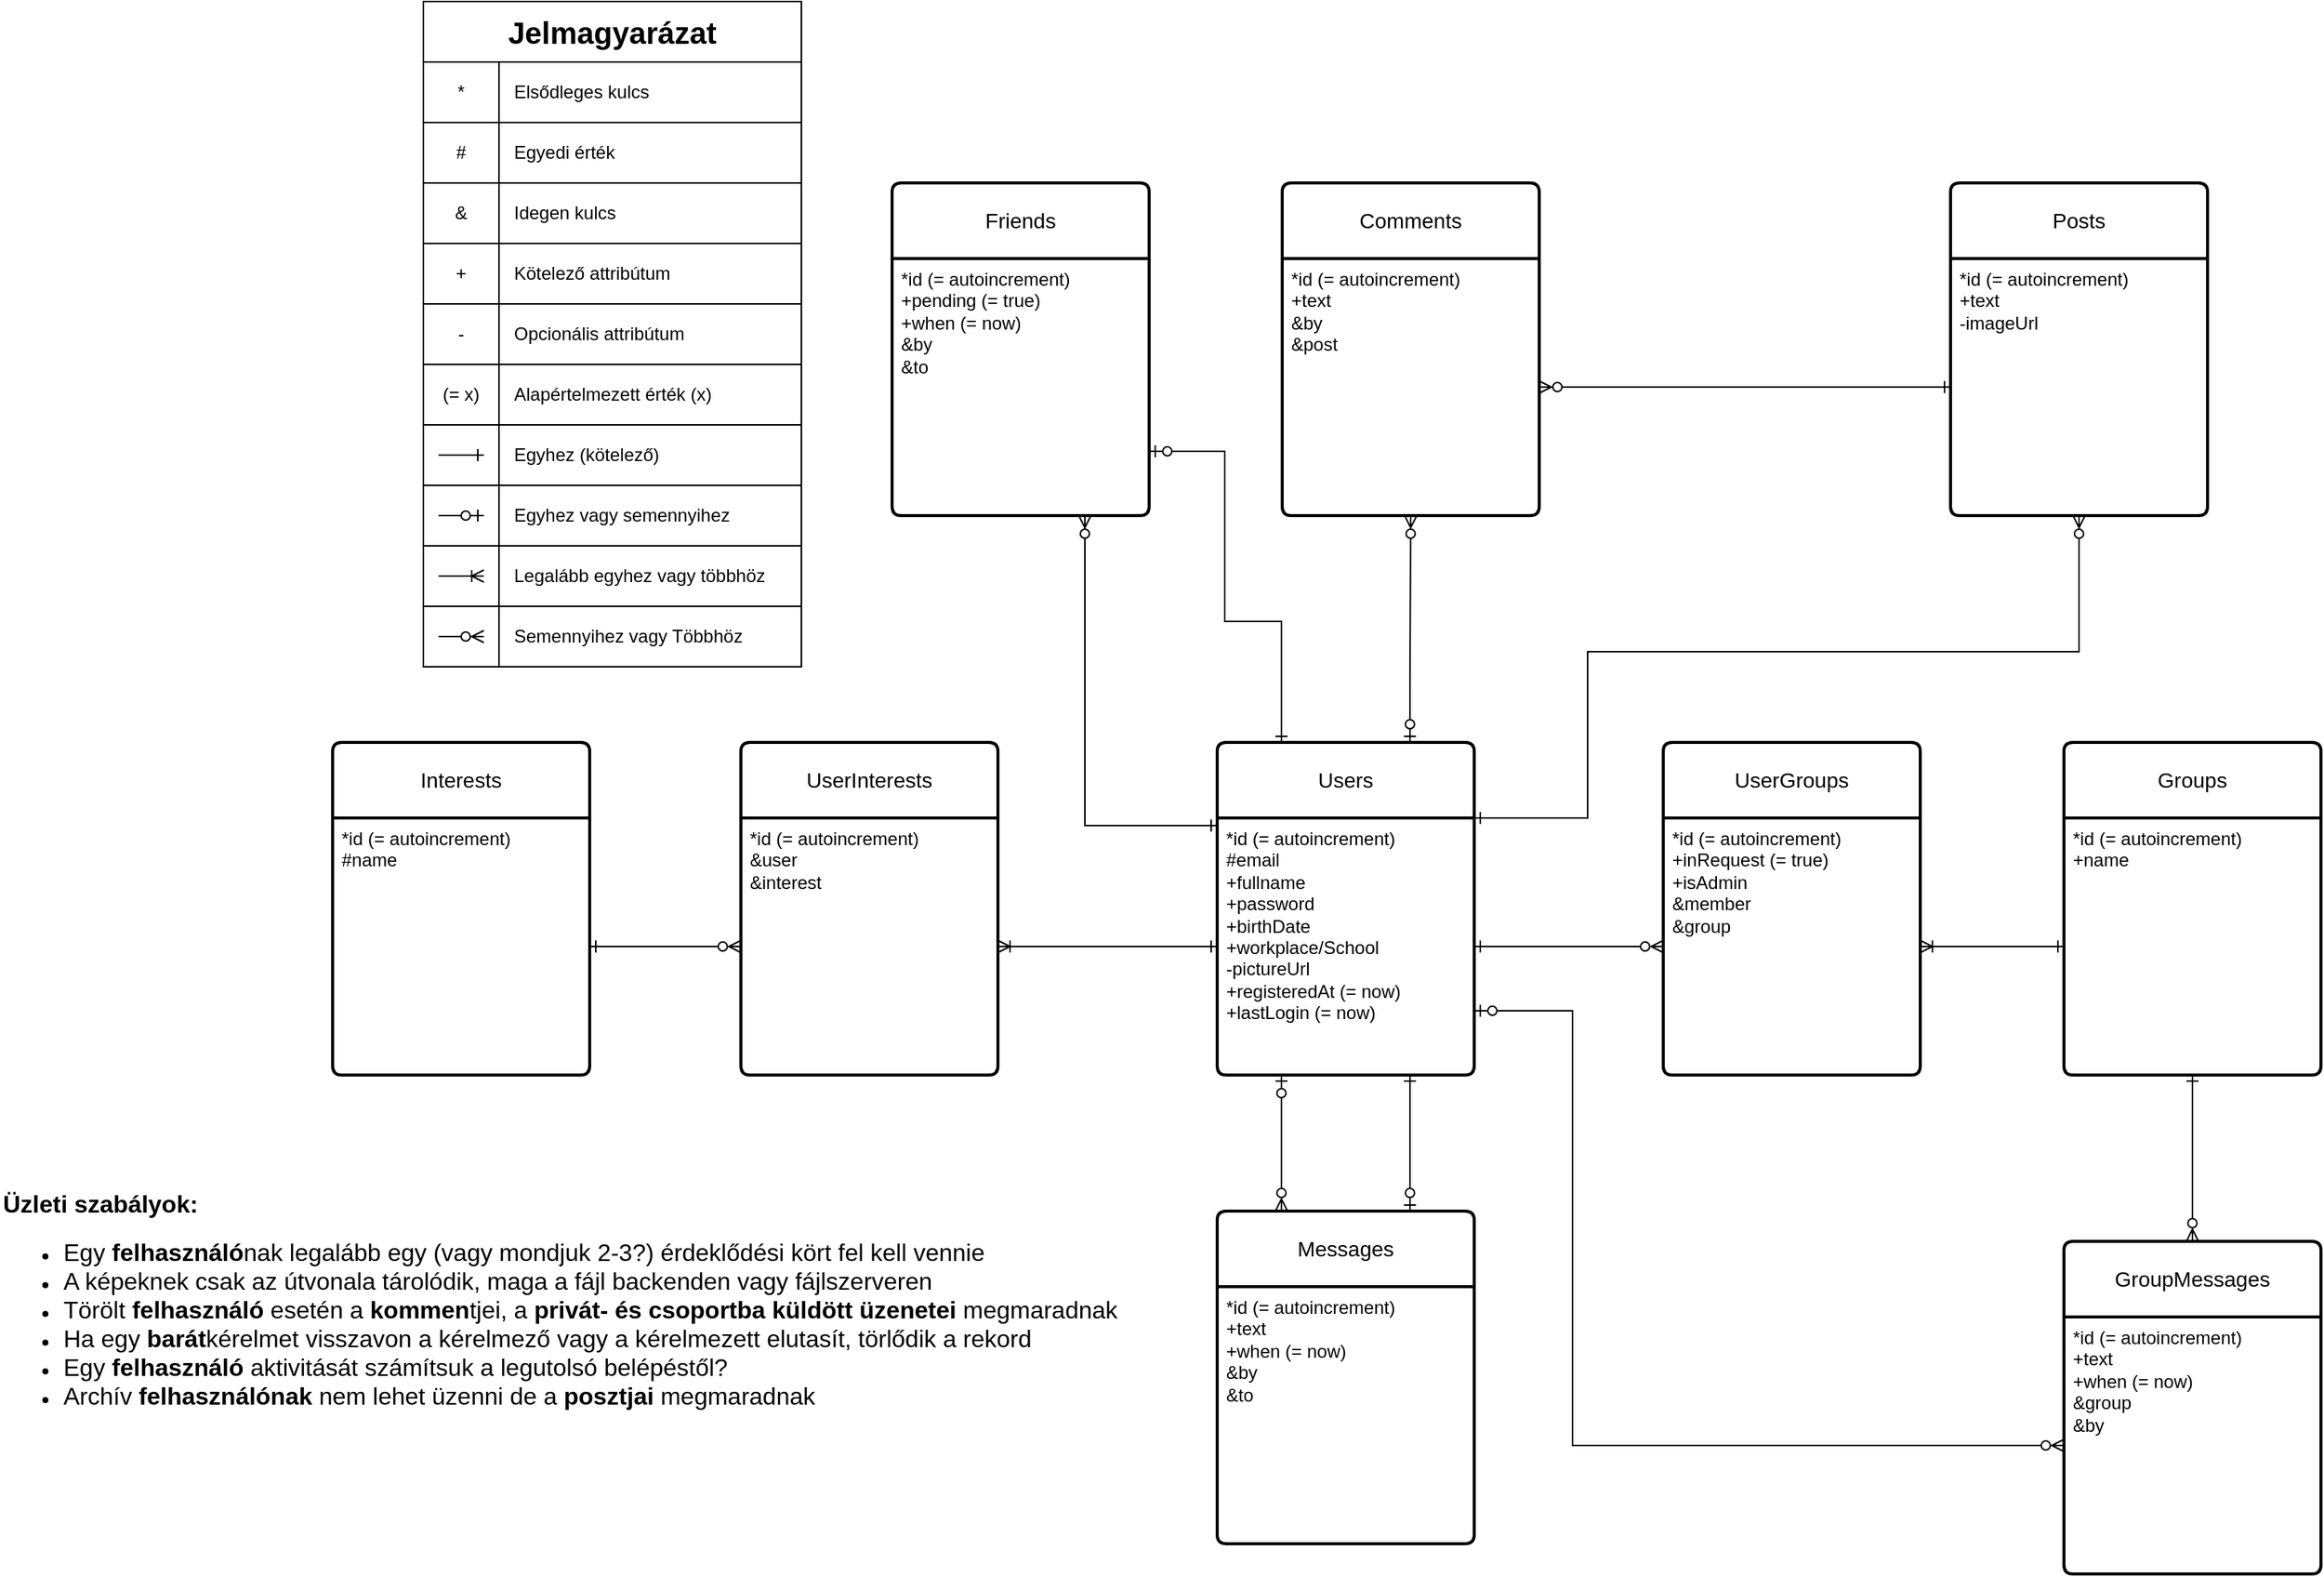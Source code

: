 <mxfile version="26.0.16">
  <diagram name="Page-1" id="oT31sWGPtNYfXmp9Y-5n">
    <mxGraphModel dx="955" dy="610" grid="1" gridSize="10" guides="1" tooltips="1" connect="1" arrows="1" fold="1" page="1" pageScale="1" pageWidth="2339" pageHeight="3300" math="0" shadow="0">
      <root>
        <mxCell id="0" />
        <mxCell id="1" parent="0" />
        <mxCell id="F9vhWEpLC0oOxzf2oK_U-2" value="" style="shape=table;startSize=0;container=1;collapsible=0;childLayout=tableLayout;align=center;" vertex="1" parent="1">
          <mxGeometry x="460" y="60" width="250" height="440" as="geometry" />
        </mxCell>
        <mxCell id="F9vhWEpLC0oOxzf2oK_U-35" style="shape=tableRow;horizontal=0;startSize=0;swimlaneHead=0;swimlaneBody=0;strokeColor=inherit;top=0;left=0;bottom=0;right=0;collapsible=0;dropTarget=0;fillColor=none;points=[[0,0.5],[1,0.5]];portConstraint=eastwest;" vertex="1" parent="F9vhWEpLC0oOxzf2oK_U-2">
          <mxGeometry width="250" height="40" as="geometry" />
        </mxCell>
        <mxCell id="F9vhWEpLC0oOxzf2oK_U-36" value="&lt;b&gt;&lt;font style=&quot;font-size: 20px;&quot;&gt;Jelmagyarázat&lt;/font&gt;&lt;/b&gt;" style="shape=partialRectangle;html=1;whiteSpace=wrap;connectable=0;strokeColor=inherit;overflow=hidden;fillColor=none;top=0;left=0;bottom=0;right=0;pointerEvents=1;rowspan=1;colspan=2;" vertex="1" parent="F9vhWEpLC0oOxzf2oK_U-35">
          <mxGeometry width="250" height="40" as="geometry">
            <mxRectangle width="50" height="40" as="alternateBounds" />
          </mxGeometry>
        </mxCell>
        <mxCell id="F9vhWEpLC0oOxzf2oK_U-37" style="shape=partialRectangle;html=1;whiteSpace=wrap;connectable=0;strokeColor=inherit;overflow=hidden;fillColor=none;top=0;left=0;bottom=0;right=0;pointerEvents=1;align=left;" vertex="1" visible="0" parent="F9vhWEpLC0oOxzf2oK_U-35">
          <mxGeometry x="50" width="200" height="40" as="geometry">
            <mxRectangle width="200" height="40" as="alternateBounds" />
          </mxGeometry>
        </mxCell>
        <mxCell id="F9vhWEpLC0oOxzf2oK_U-3" value="" style="shape=tableRow;horizontal=0;startSize=0;swimlaneHead=0;swimlaneBody=0;strokeColor=inherit;top=0;left=0;bottom=0;right=0;collapsible=0;dropTarget=0;fillColor=none;points=[[0,0.5],[1,0.5]];portConstraint=eastwest;" vertex="1" parent="F9vhWEpLC0oOxzf2oK_U-2">
          <mxGeometry y="40" width="250" height="40" as="geometry" />
        </mxCell>
        <mxCell id="F9vhWEpLC0oOxzf2oK_U-4" value="*" style="shape=partialRectangle;html=1;whiteSpace=wrap;connectable=0;strokeColor=inherit;overflow=hidden;fillColor=none;top=0;left=0;bottom=0;right=0;pointerEvents=1;" vertex="1" parent="F9vhWEpLC0oOxzf2oK_U-3">
          <mxGeometry width="50" height="40" as="geometry">
            <mxRectangle width="50" height="40" as="alternateBounds" />
          </mxGeometry>
        </mxCell>
        <mxCell id="F9vhWEpLC0oOxzf2oK_U-5" value="Elsődleges kulcs" style="shape=partialRectangle;html=1;whiteSpace=wrap;connectable=0;strokeColor=inherit;overflow=hidden;fillColor=none;top=0;left=0;bottom=0;right=0;pointerEvents=1;align=left;spacingTop=0;spacingLeft=8;" vertex="1" parent="F9vhWEpLC0oOxzf2oK_U-3">
          <mxGeometry x="50" width="200" height="40" as="geometry">
            <mxRectangle width="200" height="40" as="alternateBounds" />
          </mxGeometry>
        </mxCell>
        <mxCell id="F9vhWEpLC0oOxzf2oK_U-6" value="" style="shape=tableRow;horizontal=0;startSize=0;swimlaneHead=0;swimlaneBody=0;strokeColor=inherit;top=0;left=0;bottom=0;right=0;collapsible=0;dropTarget=0;fillColor=none;points=[[0,0.5],[1,0.5]];portConstraint=eastwest;" vertex="1" parent="F9vhWEpLC0oOxzf2oK_U-2">
          <mxGeometry y="80" width="250" height="40" as="geometry" />
        </mxCell>
        <mxCell id="F9vhWEpLC0oOxzf2oK_U-7" value="#" style="shape=partialRectangle;html=1;whiteSpace=wrap;connectable=0;strokeColor=inherit;overflow=hidden;fillColor=none;top=0;left=0;bottom=0;right=0;pointerEvents=1;" vertex="1" parent="F9vhWEpLC0oOxzf2oK_U-6">
          <mxGeometry width="50" height="40" as="geometry">
            <mxRectangle width="50" height="40" as="alternateBounds" />
          </mxGeometry>
        </mxCell>
        <mxCell id="F9vhWEpLC0oOxzf2oK_U-8" value="Egyedi érték" style="shape=partialRectangle;html=1;whiteSpace=wrap;connectable=0;strokeColor=inherit;overflow=hidden;fillColor=none;top=0;left=0;bottom=0;right=0;pointerEvents=1;align=left;spacingTop=0;spacingLeft=8;" vertex="1" parent="F9vhWEpLC0oOxzf2oK_U-6">
          <mxGeometry x="50" width="200" height="40" as="geometry">
            <mxRectangle width="200" height="40" as="alternateBounds" />
          </mxGeometry>
        </mxCell>
        <mxCell id="F9vhWEpLC0oOxzf2oK_U-9" value="" style="shape=tableRow;horizontal=0;startSize=0;swimlaneHead=0;swimlaneBody=0;strokeColor=inherit;top=0;left=0;bottom=0;right=0;collapsible=0;dropTarget=0;fillColor=none;points=[[0,0.5],[1,0.5]];portConstraint=eastwest;" vertex="1" parent="F9vhWEpLC0oOxzf2oK_U-2">
          <mxGeometry y="120" width="250" height="40" as="geometry" />
        </mxCell>
        <mxCell id="F9vhWEpLC0oOxzf2oK_U-10" value="&amp;amp;" style="shape=partialRectangle;html=1;whiteSpace=wrap;connectable=0;strokeColor=inherit;overflow=hidden;fillColor=none;top=0;left=0;bottom=0;right=0;pointerEvents=1;" vertex="1" parent="F9vhWEpLC0oOxzf2oK_U-9">
          <mxGeometry width="50" height="40" as="geometry">
            <mxRectangle width="50" height="40" as="alternateBounds" />
          </mxGeometry>
        </mxCell>
        <mxCell id="F9vhWEpLC0oOxzf2oK_U-11" value="&lt;span style=&quot;text-align: center;&quot;&gt;Idegen kulcs&lt;/span&gt;" style="shape=partialRectangle;html=1;whiteSpace=wrap;connectable=0;strokeColor=inherit;overflow=hidden;fillColor=none;top=0;left=0;bottom=0;right=0;pointerEvents=1;align=left;spacingTop=0;spacingLeft=8;" vertex="1" parent="F9vhWEpLC0oOxzf2oK_U-9">
          <mxGeometry x="50" width="200" height="40" as="geometry">
            <mxRectangle width="200" height="40" as="alternateBounds" />
          </mxGeometry>
        </mxCell>
        <mxCell id="F9vhWEpLC0oOxzf2oK_U-12" value="" style="shape=tableRow;horizontal=0;startSize=0;swimlaneHead=0;swimlaneBody=0;strokeColor=inherit;top=0;left=0;bottom=0;right=0;collapsible=0;dropTarget=0;fillColor=none;points=[[0,0.5],[1,0.5]];portConstraint=eastwest;" vertex="1" parent="F9vhWEpLC0oOxzf2oK_U-2">
          <mxGeometry y="160" width="250" height="40" as="geometry" />
        </mxCell>
        <mxCell id="F9vhWEpLC0oOxzf2oK_U-13" value="+" style="shape=partialRectangle;html=1;whiteSpace=wrap;connectable=0;strokeColor=inherit;overflow=hidden;fillColor=none;top=0;left=0;bottom=0;right=0;pointerEvents=1;" vertex="1" parent="F9vhWEpLC0oOxzf2oK_U-12">
          <mxGeometry width="50" height="40" as="geometry">
            <mxRectangle width="50" height="40" as="alternateBounds" />
          </mxGeometry>
        </mxCell>
        <mxCell id="F9vhWEpLC0oOxzf2oK_U-14" value="Kötelező attribútum" style="shape=partialRectangle;html=1;whiteSpace=wrap;connectable=0;strokeColor=inherit;overflow=hidden;fillColor=none;top=0;left=0;bottom=0;right=0;pointerEvents=1;align=left;spacingTop=0;spacingLeft=8;" vertex="1" parent="F9vhWEpLC0oOxzf2oK_U-12">
          <mxGeometry x="50" width="200" height="40" as="geometry">
            <mxRectangle width="200" height="40" as="alternateBounds" />
          </mxGeometry>
        </mxCell>
        <mxCell id="F9vhWEpLC0oOxzf2oK_U-15" value="" style="shape=tableRow;horizontal=0;startSize=0;swimlaneHead=0;swimlaneBody=0;strokeColor=inherit;top=0;left=0;bottom=0;right=0;collapsible=0;dropTarget=0;fillColor=none;points=[[0,0.5],[1,0.5]];portConstraint=eastwest;" vertex="1" parent="F9vhWEpLC0oOxzf2oK_U-2">
          <mxGeometry y="200" width="250" height="40" as="geometry" />
        </mxCell>
        <mxCell id="F9vhWEpLC0oOxzf2oK_U-16" value="-" style="shape=partialRectangle;html=1;whiteSpace=wrap;connectable=0;strokeColor=inherit;overflow=hidden;fillColor=none;top=0;left=0;bottom=0;right=0;pointerEvents=1;" vertex="1" parent="F9vhWEpLC0oOxzf2oK_U-15">
          <mxGeometry width="50" height="40" as="geometry">
            <mxRectangle width="50" height="40" as="alternateBounds" />
          </mxGeometry>
        </mxCell>
        <mxCell id="F9vhWEpLC0oOxzf2oK_U-17" value="Opcionális attribútum" style="shape=partialRectangle;html=1;whiteSpace=wrap;connectable=0;strokeColor=inherit;overflow=hidden;fillColor=none;top=0;left=0;bottom=0;right=0;pointerEvents=1;align=left;spacingTop=0;spacingLeft=8;" vertex="1" parent="F9vhWEpLC0oOxzf2oK_U-15">
          <mxGeometry x="50" width="200" height="40" as="geometry">
            <mxRectangle width="200" height="40" as="alternateBounds" />
          </mxGeometry>
        </mxCell>
        <mxCell id="F9vhWEpLC0oOxzf2oK_U-18" value="" style="shape=tableRow;horizontal=0;startSize=0;swimlaneHead=0;swimlaneBody=0;strokeColor=inherit;top=0;left=0;bottom=0;right=0;collapsible=0;dropTarget=0;fillColor=none;points=[[0,0.5],[1,0.5]];portConstraint=eastwest;" vertex="1" parent="F9vhWEpLC0oOxzf2oK_U-2">
          <mxGeometry y="240" width="250" height="40" as="geometry" />
        </mxCell>
        <mxCell id="F9vhWEpLC0oOxzf2oK_U-19" value="(= x)" style="shape=partialRectangle;html=1;whiteSpace=wrap;connectable=0;strokeColor=inherit;overflow=hidden;fillColor=none;top=0;left=0;bottom=0;right=0;pointerEvents=1;" vertex="1" parent="F9vhWEpLC0oOxzf2oK_U-18">
          <mxGeometry width="50" height="40" as="geometry">
            <mxRectangle width="50" height="40" as="alternateBounds" />
          </mxGeometry>
        </mxCell>
        <mxCell id="F9vhWEpLC0oOxzf2oK_U-20" value="Alapértelmezett érték (x)" style="shape=partialRectangle;html=1;whiteSpace=wrap;connectable=0;strokeColor=inherit;overflow=hidden;fillColor=none;top=0;left=0;bottom=0;right=0;pointerEvents=1;align=left;spacingTop=0;spacingLeft=8;" vertex="1" parent="F9vhWEpLC0oOxzf2oK_U-18">
          <mxGeometry x="50" width="200" height="40" as="geometry">
            <mxRectangle width="200" height="40" as="alternateBounds" />
          </mxGeometry>
        </mxCell>
        <mxCell id="F9vhWEpLC0oOxzf2oK_U-21" value="" style="shape=tableRow;horizontal=0;startSize=0;swimlaneHead=0;swimlaneBody=0;strokeColor=inherit;top=0;left=0;bottom=0;right=0;collapsible=0;dropTarget=0;fillColor=none;points=[[0,0.5],[1,0.5]];portConstraint=eastwest;" vertex="1" parent="F9vhWEpLC0oOxzf2oK_U-2">
          <mxGeometry y="280" width="250" height="40" as="geometry" />
        </mxCell>
        <mxCell id="F9vhWEpLC0oOxzf2oK_U-22" value="" style="shape=partialRectangle;html=1;whiteSpace=wrap;connectable=0;strokeColor=inherit;overflow=hidden;fillColor=none;top=0;left=0;bottom=0;right=0;pointerEvents=1;" vertex="1" parent="F9vhWEpLC0oOxzf2oK_U-21">
          <mxGeometry width="50" height="40" as="geometry">
            <mxRectangle width="50" height="40" as="alternateBounds" />
          </mxGeometry>
        </mxCell>
        <mxCell id="F9vhWEpLC0oOxzf2oK_U-23" value="Egyhez (kötelező)" style="shape=partialRectangle;html=1;whiteSpace=wrap;connectable=0;strokeColor=inherit;overflow=hidden;fillColor=none;top=0;left=0;bottom=0;right=0;pointerEvents=1;align=left;spacingTop=0;spacingLeft=8;" vertex="1" parent="F9vhWEpLC0oOxzf2oK_U-21">
          <mxGeometry x="50" width="200" height="40" as="geometry">
            <mxRectangle width="200" height="40" as="alternateBounds" />
          </mxGeometry>
        </mxCell>
        <mxCell id="F9vhWEpLC0oOxzf2oK_U-24" value="" style="shape=tableRow;horizontal=0;startSize=0;swimlaneHead=0;swimlaneBody=0;strokeColor=inherit;top=0;left=0;bottom=0;right=0;collapsible=0;dropTarget=0;fillColor=none;points=[[0,0.5],[1,0.5]];portConstraint=eastwest;" vertex="1" parent="F9vhWEpLC0oOxzf2oK_U-2">
          <mxGeometry y="320" width="250" height="40" as="geometry" />
        </mxCell>
        <mxCell id="F9vhWEpLC0oOxzf2oK_U-25" value="" style="shape=partialRectangle;html=1;whiteSpace=wrap;connectable=0;strokeColor=inherit;overflow=hidden;fillColor=none;top=0;left=0;bottom=0;right=0;pointerEvents=1;" vertex="1" parent="F9vhWEpLC0oOxzf2oK_U-24">
          <mxGeometry width="50" height="40" as="geometry">
            <mxRectangle width="50" height="40" as="alternateBounds" />
          </mxGeometry>
        </mxCell>
        <mxCell id="F9vhWEpLC0oOxzf2oK_U-26" value="Egyhez vagy semennyihez" style="shape=partialRectangle;html=1;whiteSpace=wrap;connectable=0;strokeColor=inherit;overflow=hidden;fillColor=none;top=0;left=0;bottom=0;right=0;pointerEvents=1;align=left;spacingTop=0;spacingLeft=8;" vertex="1" parent="F9vhWEpLC0oOxzf2oK_U-24">
          <mxGeometry x="50" width="200" height="40" as="geometry">
            <mxRectangle width="200" height="40" as="alternateBounds" />
          </mxGeometry>
        </mxCell>
        <mxCell id="F9vhWEpLC0oOxzf2oK_U-27" value="" style="shape=tableRow;horizontal=0;startSize=0;swimlaneHead=0;swimlaneBody=0;strokeColor=inherit;top=0;left=0;bottom=0;right=0;collapsible=0;dropTarget=0;fillColor=none;points=[[0,0.5],[1,0.5]];portConstraint=eastwest;" vertex="1" parent="F9vhWEpLC0oOxzf2oK_U-2">
          <mxGeometry y="360" width="250" height="40" as="geometry" />
        </mxCell>
        <mxCell id="F9vhWEpLC0oOxzf2oK_U-28" value="" style="shape=partialRectangle;html=1;whiteSpace=wrap;connectable=0;strokeColor=inherit;overflow=hidden;fillColor=none;top=0;left=0;bottom=0;right=0;pointerEvents=1;" vertex="1" parent="F9vhWEpLC0oOxzf2oK_U-27">
          <mxGeometry width="50" height="40" as="geometry">
            <mxRectangle width="50" height="40" as="alternateBounds" />
          </mxGeometry>
        </mxCell>
        <mxCell id="F9vhWEpLC0oOxzf2oK_U-29" value="Legalább egyhez vagy többhöz" style="shape=partialRectangle;html=1;whiteSpace=wrap;connectable=0;strokeColor=inherit;overflow=hidden;fillColor=none;top=0;left=0;bottom=0;right=0;pointerEvents=1;align=left;spacingTop=0;spacingLeft=8;" vertex="1" parent="F9vhWEpLC0oOxzf2oK_U-27">
          <mxGeometry x="50" width="200" height="40" as="geometry">
            <mxRectangle width="200" height="40" as="alternateBounds" />
          </mxGeometry>
        </mxCell>
        <mxCell id="F9vhWEpLC0oOxzf2oK_U-30" style="shape=tableRow;horizontal=0;startSize=0;swimlaneHead=0;swimlaneBody=0;strokeColor=inherit;top=0;left=0;bottom=0;right=0;collapsible=0;dropTarget=0;fillColor=none;points=[[0,0.5],[1,0.5]];portConstraint=eastwest;" vertex="1" parent="F9vhWEpLC0oOxzf2oK_U-2">
          <mxGeometry y="400" width="250" height="40" as="geometry" />
        </mxCell>
        <mxCell id="F9vhWEpLC0oOxzf2oK_U-31" style="shape=partialRectangle;html=1;whiteSpace=wrap;connectable=0;strokeColor=inherit;overflow=hidden;fillColor=none;top=0;left=0;bottom=0;right=0;pointerEvents=1;" vertex="1" parent="F9vhWEpLC0oOxzf2oK_U-30">
          <mxGeometry width="50" height="40" as="geometry">
            <mxRectangle width="50" height="40" as="alternateBounds" />
          </mxGeometry>
        </mxCell>
        <mxCell id="F9vhWEpLC0oOxzf2oK_U-32" value="&lt;span style=&quot;text-align: center;&quot;&gt;Semennyihez vagy Többhöz&lt;/span&gt;" style="shape=partialRectangle;html=1;whiteSpace=wrap;connectable=0;strokeColor=inherit;overflow=hidden;fillColor=none;top=0;left=0;bottom=0;right=0;pointerEvents=1;align=left;spacingTop=0;spacingLeft=8;" vertex="1" parent="F9vhWEpLC0oOxzf2oK_U-30">
          <mxGeometry x="50" width="200" height="40" as="geometry">
            <mxRectangle width="200" height="40" as="alternateBounds" />
          </mxGeometry>
        </mxCell>
        <mxCell id="cMFdGNPmEgqyX-TFYU6J-50" style="edgeStyle=orthogonalEdgeStyle;rounded=0;orthogonalLoop=1;jettySize=auto;html=1;entryX=0.5;entryY=1;entryDx=0;entryDy=0;endArrow=ERzeroToMany;endFill=0;startArrow=ERzeroToOne;startFill=0;exitX=0.75;exitY=0;exitDx=0;exitDy=0;" parent="1" source="cMFdGNPmEgqyX-TFYU6J-1" target="cMFdGNPmEgqyX-TFYU6J-48" edge="1">
          <mxGeometry relative="1" as="geometry">
            <Array as="points">
              <mxPoint x="1113" y="510" />
              <mxPoint x="1113" y="510" />
              <mxPoint x="1113" y="400" />
            </Array>
            <mxPoint x="1115" y="530" as="sourcePoint" />
          </mxGeometry>
        </mxCell>
        <mxCell id="cMFdGNPmEgqyX-TFYU6J-1" value="Users" style="swimlane;childLayout=stackLayout;horizontal=1;startSize=50;horizontalStack=0;rounded=1;fontSize=14;fontStyle=0;strokeWidth=2;resizeParent=0;resizeLast=1;shadow=0;dashed=0;align=center;arcSize=4;whiteSpace=wrap;html=1;" parent="1" vertex="1">
          <mxGeometry x="985" y="550" width="170" height="220" as="geometry" />
        </mxCell>
        <mxCell id="cMFdGNPmEgqyX-TFYU6J-2" value="&lt;div&gt;*id (= autoincrement)&lt;span style=&quot;background-color: transparent; color: light-dark(rgb(0, 0, 0), rgb(255, 255, 255));&quot;&gt;&lt;/span&gt;&lt;/div&gt;&lt;div&gt;&lt;span style=&quot;background-color: transparent; color: light-dark(rgb(0, 0, 0), rgb(255, 255, 255));&quot;&gt;#email&lt;/span&gt;&lt;/div&gt;&lt;div&gt;&lt;span style=&quot;background-color: transparent; color: light-dark(rgb(0, 0, 0), rgb(255, 255, 255));&quot;&gt;+fullname&lt;/span&gt;&lt;/div&gt;&lt;div&gt;+password&lt;/div&gt;&lt;div&gt;+birthDate&lt;/div&gt;&lt;div&gt;+workplace/School&lt;/div&gt;&lt;div&gt;-pictureUrl&lt;/div&gt;&lt;div&gt;+registeredAt (= now)&lt;/div&gt;&lt;div&gt;+lastLogin (= now)&lt;/div&gt;" style="align=left;strokeColor=none;fillColor=none;spacingLeft=4;fontSize=12;verticalAlign=top;resizable=0;rotatable=0;part=1;html=1;" parent="cMFdGNPmEgqyX-TFYU6J-1" vertex="1">
          <mxGeometry y="50" width="170" height="170" as="geometry" />
        </mxCell>
        <mxCell id="cMFdGNPmEgqyX-TFYU6J-4" value="Interests" style="swimlane;childLayout=stackLayout;horizontal=1;startSize=50;horizontalStack=0;rounded=1;fontSize=14;fontStyle=0;strokeWidth=2;resizeParent=0;resizeLast=1;shadow=0;dashed=0;align=center;arcSize=4;whiteSpace=wrap;html=1;" parent="1" vertex="1">
          <mxGeometry x="400" y="550" width="170" height="220" as="geometry" />
        </mxCell>
        <mxCell id="cMFdGNPmEgqyX-TFYU6J-5" value="&lt;div&gt;*id (= autoincrement)&lt;/div&gt;&lt;div&gt;&lt;span style=&quot;background-color: transparent; color: light-dark(rgb(0, 0, 0), rgb(255, 255, 255));&quot;&gt;#name&lt;/span&gt;&lt;/div&gt;" style="align=left;strokeColor=none;fillColor=none;spacingLeft=4;fontSize=12;verticalAlign=top;resizable=0;rotatable=0;part=1;html=1;" parent="cMFdGNPmEgqyX-TFYU6J-4" vertex="1">
          <mxGeometry y="50" width="170" height="170" as="geometry" />
        </mxCell>
        <mxCell id="cMFdGNPmEgqyX-TFYU6J-8" value="Groups" style="swimlane;childLayout=stackLayout;horizontal=1;startSize=50;horizontalStack=0;rounded=1;fontSize=14;fontStyle=0;strokeWidth=2;resizeParent=0;resizeLast=1;shadow=0;dashed=0;align=center;arcSize=4;whiteSpace=wrap;html=1;" parent="1" vertex="1">
          <mxGeometry x="1545" y="550" width="170" height="220" as="geometry" />
        </mxCell>
        <mxCell id="cMFdGNPmEgqyX-TFYU6J-9" value="&lt;div&gt;*id (= autoincrement)&lt;/div&gt;&lt;div&gt;+name&lt;/div&gt;" style="align=left;strokeColor=none;fillColor=none;spacingLeft=4;fontSize=12;verticalAlign=top;resizable=0;rotatable=0;part=1;html=1;" parent="cMFdGNPmEgqyX-TFYU6J-8" vertex="1">
          <mxGeometry y="50" width="170" height="170" as="geometry" />
        </mxCell>
        <mxCell id="cMFdGNPmEgqyX-TFYU6J-10" value="UserInterests" style="swimlane;childLayout=stackLayout;horizontal=1;startSize=50;horizontalStack=0;rounded=1;fontSize=14;fontStyle=0;strokeWidth=2;resizeParent=0;resizeLast=1;shadow=0;dashed=0;align=center;arcSize=4;whiteSpace=wrap;html=1;" parent="1" vertex="1">
          <mxGeometry x="670" y="550" width="170" height="220" as="geometry" />
        </mxCell>
        <mxCell id="4mh4LBJBygJEmKizw9Rb-2" value="*id (= autoincrement)&lt;div&gt;&amp;amp;user&lt;/div&gt;&lt;div&gt;&amp;amp;interest&lt;/div&gt;" style="align=left;strokeColor=none;fillColor=none;spacingLeft=4;fontSize=12;verticalAlign=top;resizable=0;rotatable=0;part=1;html=1;" parent="cMFdGNPmEgqyX-TFYU6J-10" vertex="1">
          <mxGeometry y="50" width="170" height="170" as="geometry" />
        </mxCell>
        <mxCell id="cMFdGNPmEgqyX-TFYU6J-12" style="edgeStyle=orthogonalEdgeStyle;rounded=0;orthogonalLoop=1;jettySize=auto;html=1;exitX=1;exitY=0.5;exitDx=0;exitDy=0;endArrow=ERzeroToMany;endFill=0;startArrow=ERone;startFill=0;entryX=0;entryY=0.5;entryDx=0;entryDy=0;" parent="1" source="cMFdGNPmEgqyX-TFYU6J-5" target="4mh4LBJBygJEmKizw9Rb-2" edge="1">
          <mxGeometry relative="1" as="geometry">
            <mxPoint x="650" y="720" as="targetPoint" />
          </mxGeometry>
        </mxCell>
        <mxCell id="cMFdGNPmEgqyX-TFYU6J-13" style="edgeStyle=orthogonalEdgeStyle;rounded=0;orthogonalLoop=1;jettySize=auto;html=1;entryX=0;entryY=0.5;entryDx=0;entryDy=0;endArrow=ERone;endFill=0;startArrow=ERoneToMany;startFill=0;exitX=1;exitY=0.5;exitDx=0;exitDy=0;" parent="1" source="4mh4LBJBygJEmKizw9Rb-2" target="cMFdGNPmEgqyX-TFYU6J-2" edge="1">
          <mxGeometry relative="1" as="geometry">
            <mxPoint x="830" y="700" as="sourcePoint" />
          </mxGeometry>
        </mxCell>
        <mxCell id="cMFdGNPmEgqyX-TFYU6J-14" value="UserGroups" style="swimlane;childLayout=stackLayout;horizontal=1;startSize=50;horizontalStack=0;rounded=1;fontSize=14;fontStyle=0;strokeWidth=2;resizeParent=0;resizeLast=1;shadow=0;dashed=0;align=center;arcSize=4;whiteSpace=wrap;html=1;" parent="1" vertex="1">
          <mxGeometry x="1280" y="550" width="170" height="220" as="geometry" />
        </mxCell>
        <mxCell id="cMFdGNPmEgqyX-TFYU6J-15" value="&lt;div&gt;*id (= autoincrement)&lt;/div&gt;&lt;div&gt;&lt;span style=&quot;background-color: transparent; color: light-dark(rgb(0, 0, 0), rgb(255, 255, 255));&quot;&gt;+inRequest (= true)&lt;/span&gt;&lt;/div&gt;&lt;div&gt;+isAdmin&lt;/div&gt;&lt;div&gt;&amp;amp;member&lt;/div&gt;&lt;div&gt;&amp;amp;group&lt;/div&gt;" style="align=left;strokeColor=none;fillColor=none;spacingLeft=4;fontSize=12;verticalAlign=top;resizable=0;rotatable=0;part=1;html=1;" parent="cMFdGNPmEgqyX-TFYU6J-14" vertex="1">
          <mxGeometry y="50" width="170" height="170" as="geometry" />
        </mxCell>
        <mxCell id="cMFdGNPmEgqyX-TFYU6J-16" style="edgeStyle=orthogonalEdgeStyle;rounded=0;orthogonalLoop=1;jettySize=auto;html=1;exitX=1;exitY=0.5;exitDx=0;exitDy=0;entryX=0;entryY=0.5;entryDx=0;entryDy=0;endArrow=ERzeroToMany;endFill=0;startArrow=ERone;startFill=0;" parent="1" source="cMFdGNPmEgqyX-TFYU6J-2" target="cMFdGNPmEgqyX-TFYU6J-15" edge="1">
          <mxGeometry relative="1" as="geometry" />
        </mxCell>
        <mxCell id="cMFdGNPmEgqyX-TFYU6J-17" style="edgeStyle=orthogonalEdgeStyle;rounded=0;orthogonalLoop=1;jettySize=auto;html=1;exitX=1;exitY=0.5;exitDx=0;exitDy=0;entryX=0;entryY=0.5;entryDx=0;entryDy=0;endArrow=ERone;endFill=0;startArrow=ERoneToMany;startFill=0;" parent="1" source="cMFdGNPmEgqyX-TFYU6J-15" target="cMFdGNPmEgqyX-TFYU6J-9" edge="1">
          <mxGeometry relative="1" as="geometry" />
        </mxCell>
        <mxCell id="cMFdGNPmEgqyX-TFYU6J-18" value="Messages" style="swimlane;childLayout=stackLayout;horizontal=1;startSize=50;horizontalStack=0;rounded=1;fontSize=14;fontStyle=0;strokeWidth=2;resizeParent=0;resizeLast=1;shadow=0;dashed=0;align=center;arcSize=4;whiteSpace=wrap;html=1;" parent="1" vertex="1">
          <mxGeometry x="985" y="860" width="170" height="220" as="geometry" />
        </mxCell>
        <mxCell id="cMFdGNPmEgqyX-TFYU6J-19" value="&lt;div&gt;*id (= autoincrement)&lt;span style=&quot;background-color: transparent; color: light-dark(rgb(0, 0, 0), rgb(255, 255, 255));&quot;&gt;&lt;/span&gt;&lt;/div&gt;&lt;div&gt;&lt;span style=&quot;background-color: transparent; color: light-dark(rgb(0, 0, 0), rgb(255, 255, 255));&quot;&gt;+text&lt;/span&gt;&lt;/div&gt;&lt;div&gt;+when (= now)&lt;/div&gt;&lt;div&gt;&amp;amp;by&lt;/div&gt;&lt;div&gt;&amp;amp;to&lt;/div&gt;" style="align=left;strokeColor=none;fillColor=none;spacingLeft=4;fontSize=12;verticalAlign=top;resizable=0;rotatable=0;part=1;html=1;" parent="cMFdGNPmEgqyX-TFYU6J-18" vertex="1">
          <mxGeometry y="50" width="170" height="170" as="geometry" />
        </mxCell>
        <mxCell id="cMFdGNPmEgqyX-TFYU6J-21" style="edgeStyle=orthogonalEdgeStyle;rounded=0;orthogonalLoop=1;jettySize=auto;html=1;exitX=0.25;exitY=1;exitDx=0;exitDy=0;entryX=0.25;entryY=0;entryDx=0;entryDy=0;endArrow=ERzeroToMany;endFill=0;startArrow=ERzeroToOne;startFill=0;" parent="1" source="cMFdGNPmEgqyX-TFYU6J-2" target="cMFdGNPmEgqyX-TFYU6J-18" edge="1">
          <mxGeometry relative="1" as="geometry" />
        </mxCell>
        <mxCell id="cMFdGNPmEgqyX-TFYU6J-25" style="edgeStyle=orthogonalEdgeStyle;rounded=0;orthogonalLoop=1;jettySize=auto;html=1;entryX=0;entryY=0.25;entryDx=0;entryDy=0;endArrow=ERone;endFill=0;startArrow=ERzeroToMany;startFill=0;exitX=0.75;exitY=1;exitDx=0;exitDy=0;" parent="1" source="AOvrZORdw_qy19HnHVtG-3" target="cMFdGNPmEgqyX-TFYU6J-1" edge="1">
          <mxGeometry relative="1" as="geometry">
            <Array as="points">
              <mxPoint x="898" y="605" />
            </Array>
            <mxPoint x="940" y="470" as="sourcePoint" />
          </mxGeometry>
        </mxCell>
        <mxCell id="cMFdGNPmEgqyX-TFYU6J-26" value="Friends" style="swimlane;childLayout=stackLayout;horizontal=1;startSize=50;horizontalStack=0;rounded=1;fontSize=14;fontStyle=0;strokeWidth=2;resizeParent=0;resizeLast=1;shadow=0;dashed=0;align=center;arcSize=4;whiteSpace=wrap;html=1;" parent="1" vertex="1">
          <mxGeometry x="770" y="180" width="170" height="220" as="geometry" />
        </mxCell>
        <mxCell id="AOvrZORdw_qy19HnHVtG-3" value="&lt;div&gt;*id (= autoincrement)&lt;/div&gt;&lt;div&gt;&lt;span style=&quot;background-color: transparent; color: light-dark(rgb(0, 0, 0), rgb(255, 255, 255));&quot;&gt;+pending (= true)&lt;/span&gt;&lt;/div&gt;&lt;div&gt;&lt;span style=&quot;background-color: transparent; color: light-dark(rgb(0, 0, 0), rgb(255, 255, 255));&quot;&gt;+when (= now)&lt;/span&gt;&lt;/div&gt;&lt;div&gt;&lt;span style=&quot;background-color: transparent; color: light-dark(rgb(0, 0, 0), rgb(255, 255, 255));&quot;&gt;&amp;amp;by&lt;/span&gt;&lt;/div&gt;&lt;div&gt;&lt;span style=&quot;background-color: transparent; color: light-dark(rgb(0, 0, 0), rgb(255, 255, 255));&quot;&gt;&amp;amp;to&lt;/span&gt;&lt;/div&gt;" style="align=left;strokeColor=none;fillColor=none;spacingLeft=4;fontSize=12;verticalAlign=top;resizable=0;rotatable=0;part=1;html=1;" parent="cMFdGNPmEgqyX-TFYU6J-26" vertex="1">
          <mxGeometry y="50" width="170" height="170" as="geometry" />
        </mxCell>
        <mxCell id="cMFdGNPmEgqyX-TFYU6J-29" value="GroupMessages" style="swimlane;childLayout=stackLayout;horizontal=1;startSize=50;horizontalStack=0;rounded=1;fontSize=14;fontStyle=0;strokeWidth=2;resizeParent=0;resizeLast=1;shadow=0;dashed=0;align=center;arcSize=4;whiteSpace=wrap;html=1;" parent="1" vertex="1">
          <mxGeometry x="1545" y="880" width="170" height="220" as="geometry" />
        </mxCell>
        <mxCell id="cMFdGNPmEgqyX-TFYU6J-30" value="&lt;div&gt;*id (= autoincrement)&lt;/div&gt;&lt;div&gt;+text&lt;/div&gt;&lt;div&gt;+when (= now)&lt;/div&gt;&lt;div&gt;&amp;amp;group&lt;/div&gt;&lt;div&gt;&amp;amp;by&lt;/div&gt;" style="align=left;strokeColor=none;fillColor=none;spacingLeft=4;fontSize=12;verticalAlign=top;resizable=0;rotatable=0;part=1;html=1;" parent="cMFdGNPmEgqyX-TFYU6J-29" vertex="1">
          <mxGeometry y="50" width="170" height="170" as="geometry" />
        </mxCell>
        <mxCell id="cMFdGNPmEgqyX-TFYU6J-31" style="edgeStyle=orthogonalEdgeStyle;rounded=0;orthogonalLoop=1;jettySize=auto;html=1;exitX=0.5;exitY=1;exitDx=0;exitDy=0;endArrow=ERzeroToMany;endFill=0;startArrow=ERone;startFill=0;entryX=0.5;entryY=0;entryDx=0;entryDy=0;" parent="1" source="cMFdGNPmEgqyX-TFYU6J-9" target="cMFdGNPmEgqyX-TFYU6J-29" edge="1">
          <mxGeometry relative="1" as="geometry">
            <mxPoint x="1705" y="920" as="targetPoint" />
          </mxGeometry>
        </mxCell>
        <mxCell id="cMFdGNPmEgqyX-TFYU6J-36" value="Posts" style="swimlane;childLayout=stackLayout;horizontal=1;startSize=50;horizontalStack=0;rounded=1;fontSize=14;fontStyle=0;strokeWidth=2;resizeParent=0;resizeLast=1;shadow=0;dashed=0;align=center;arcSize=4;whiteSpace=wrap;html=1;" parent="1" vertex="1">
          <mxGeometry x="1470" y="180" width="170" height="220" as="geometry" />
        </mxCell>
        <mxCell id="cMFdGNPmEgqyX-TFYU6J-37" value="&lt;div&gt;*id (= autoincrement)&lt;/div&gt;&lt;div&gt;+text&lt;/div&gt;&lt;div&gt;-imageUrl&lt;/div&gt;" style="align=left;strokeColor=none;fillColor=none;spacingLeft=4;fontSize=12;verticalAlign=top;resizable=0;rotatable=0;part=1;html=1;" parent="cMFdGNPmEgqyX-TFYU6J-36" vertex="1">
          <mxGeometry y="50" width="170" height="170" as="geometry" />
        </mxCell>
        <mxCell id="cMFdGNPmEgqyX-TFYU6J-44" style="edgeStyle=orthogonalEdgeStyle;rounded=0;orthogonalLoop=1;jettySize=auto;html=1;exitX=1;exitY=0;exitDx=0;exitDy=0;entryX=0.5;entryY=1;entryDx=0;entryDy=0;endArrow=ERzeroToMany;endFill=0;startArrow=ERone;startFill=0;" parent="1" source="cMFdGNPmEgqyX-TFYU6J-2" target="cMFdGNPmEgqyX-TFYU6J-37" edge="1">
          <mxGeometry relative="1" as="geometry">
            <Array as="points">
              <mxPoint x="1230" y="600" />
              <mxPoint x="1230" y="490" />
              <mxPoint x="1555" y="490" />
            </Array>
          </mxGeometry>
        </mxCell>
        <mxCell id="cMFdGNPmEgqyX-TFYU6J-47" value="Comments" style="swimlane;childLayout=stackLayout;horizontal=1;startSize=50;horizontalStack=0;rounded=1;fontSize=14;fontStyle=0;strokeWidth=2;resizeParent=0;resizeLast=1;shadow=0;dashed=0;align=center;arcSize=4;whiteSpace=wrap;html=1;" parent="1" vertex="1">
          <mxGeometry x="1028" y="180" width="170" height="220" as="geometry" />
        </mxCell>
        <mxCell id="cMFdGNPmEgqyX-TFYU6J-48" value="&lt;div&gt;*id (= autoincrement)&lt;/div&gt;&lt;div&gt;&lt;span style=&quot;background-color: transparent; color: light-dark(rgb(0, 0, 0), rgb(255, 255, 255));&quot;&gt;+text&lt;/span&gt;&lt;/div&gt;&lt;div&gt;&lt;span style=&quot;background-color: transparent; color: light-dark(rgb(0, 0, 0), rgb(255, 255, 255));&quot;&gt;&amp;amp;by&lt;/span&gt;&lt;/div&gt;&lt;div&gt;&lt;span style=&quot;background-color: transparent; color: light-dark(rgb(0, 0, 0), rgb(255, 255, 255));&quot;&gt;&amp;amp;post&lt;/span&gt;&lt;/div&gt;" style="align=left;strokeColor=none;fillColor=none;spacingLeft=4;fontSize=12;verticalAlign=top;resizable=0;rotatable=0;part=1;html=1;" parent="cMFdGNPmEgqyX-TFYU6J-47" vertex="1">
          <mxGeometry y="50" width="170" height="170" as="geometry" />
        </mxCell>
        <mxCell id="cMFdGNPmEgqyX-TFYU6J-49" style="edgeStyle=orthogonalEdgeStyle;rounded=0;orthogonalLoop=1;jettySize=auto;html=1;exitX=1;exitY=0.5;exitDx=0;exitDy=0;entryX=0;entryY=0.5;entryDx=0;entryDy=0;endArrow=ERone;endFill=0;startArrow=ERzeroToMany;startFill=0;" parent="1" source="cMFdGNPmEgqyX-TFYU6J-48" target="cMFdGNPmEgqyX-TFYU6J-37" edge="1">
          <mxGeometry relative="1" as="geometry" />
        </mxCell>
        <mxCell id="4mh4LBJBygJEmKizw9Rb-1" style="edgeStyle=orthogonalEdgeStyle;rounded=0;orthogonalLoop=1;jettySize=auto;html=1;exitX=1;exitY=0.75;exitDx=0;exitDy=0;entryX=0;entryY=0.5;entryDx=0;entryDy=0;startArrow=ERzeroToOne;startFill=0;endArrow=ERzeroToMany;endFill=0;" parent="1" source="cMFdGNPmEgqyX-TFYU6J-2" target="cMFdGNPmEgqyX-TFYU6J-30" edge="1">
          <mxGeometry relative="1" as="geometry">
            <mxPoint x="1255" y="1170" as="targetPoint" />
            <Array as="points">
              <mxPoint x="1220" y="727" />
              <mxPoint x="1220" y="1015" />
            </Array>
          </mxGeometry>
        </mxCell>
        <mxCell id="4mh4LBJBygJEmKizw9Rb-5" value="&lt;b&gt;&lt;font style=&quot;font-size: 16px;&quot;&gt;Üzleti szabályok:&lt;/font&gt;&lt;/b&gt;&lt;div style=&quot;&quot;&gt;&lt;ul&gt;&lt;li style=&quot;&quot;&gt;&lt;font style=&quot;font-size: 16px;&quot;&gt;Egy&amp;nbsp;&lt;b&gt;felhasználó&lt;/b&gt;nak legalább egy (vagy mondjuk 2-3?) érdeklődési kört fel kell vennie&lt;/font&gt;&lt;/li&gt;&lt;li style=&quot;&quot;&gt;&lt;font style=&quot;font-size: 16px;&quot;&gt;A képeknek csak az útvonala tárolódik, maga a fájl backenden vagy fájlszerveren&lt;/font&gt;&lt;/li&gt;&lt;li style=&quot;&quot;&gt;&lt;font style=&quot;font-size: 16px;&quot;&gt;Törölt&amp;nbsp;&lt;b&gt;felhasználó&lt;/b&gt;&amp;nbsp;esetén a &lt;b&gt;kommen&lt;/b&gt;tjei, a &lt;b&gt;privát- és csoportba küldött&lt;/b&gt; &lt;b&gt;üzenetei&lt;/b&gt; megmaradnak&lt;/font&gt;&lt;/li&gt;&lt;li style=&quot;&quot;&gt;&lt;font style=&quot;font-size: 16px;&quot;&gt;Ha egy &lt;b&gt;barát&lt;/b&gt;kérelmet visszavon a kérelmező vagy a kérelmezett elutasít, törlődik a rekord&lt;/font&gt;&lt;/li&gt;&lt;li style=&quot;&quot;&gt;&lt;font style=&quot;font-size: 16px;&quot;&gt;Egy &lt;b&gt;felhasználó&lt;/b&gt; aktivitását számítsuk a legutolsó belépéstől?&lt;/font&gt;&lt;/li&gt;&lt;li style=&quot;&quot;&gt;&lt;span style=&quot;font-size: 16px;&quot;&gt;Archív &lt;b&gt;felhasználónak&lt;/b&gt; nem lehet üzenni de a &lt;b&gt;posztjai&lt;/b&gt; megmaradnak&lt;/span&gt;&lt;/li&gt;&lt;/ul&gt;&lt;/div&gt;" style="text;html=1;align=left;verticalAlign=middle;resizable=0;points=[];autosize=1;strokeColor=none;fillColor=none;glass=0;" parent="1" vertex="1">
          <mxGeometry x="180" y="840" width="760" height="170" as="geometry" />
        </mxCell>
        <mxCell id="4mh4LBJBygJEmKizw9Rb-6" style="edgeStyle=orthogonalEdgeStyle;rounded=0;orthogonalLoop=1;jettySize=auto;html=1;endArrow=ERone;endFill=0;startArrow=none;startFill=0;entryX=0;entryY=0.5;entryDx=0;entryDy=0;" parent="1" edge="1">
          <mxGeometry relative="1" as="geometry">
            <mxPoint x="500" y="360" as="targetPoint" />
            <mxPoint x="470" y="360" as="sourcePoint" />
          </mxGeometry>
        </mxCell>
        <mxCell id="4mh4LBJBygJEmKizw9Rb-7" style="edgeStyle=orthogonalEdgeStyle;rounded=0;orthogonalLoop=1;jettySize=auto;html=1;endArrow=ERzeroToOne;endFill=0;startArrow=none;startFill=0;entryX=0;entryY=0.5;entryDx=0;entryDy=0;" parent="1" edge="1">
          <mxGeometry relative="1" as="geometry">
            <mxPoint x="500" y="400" as="targetPoint" />
            <mxPoint x="470" y="400" as="sourcePoint" />
          </mxGeometry>
        </mxCell>
        <mxCell id="4mh4LBJBygJEmKizw9Rb-8" style="edgeStyle=orthogonalEdgeStyle;rounded=0;orthogonalLoop=1;jettySize=auto;html=1;endArrow=ERoneToMany;endFill=0;startArrow=none;startFill=0;entryX=0;entryY=0.5;entryDx=0;entryDy=0;" parent="1" edge="1">
          <mxGeometry relative="1" as="geometry">
            <mxPoint x="500" y="440" as="targetPoint" />
            <mxPoint x="470" y="440" as="sourcePoint" />
          </mxGeometry>
        </mxCell>
        <mxCell id="4mh4LBJBygJEmKizw9Rb-9" style="edgeStyle=orthogonalEdgeStyle;rounded=0;orthogonalLoop=1;jettySize=auto;html=1;endArrow=ERzeroToMany;endFill=0;startArrow=none;startFill=0;entryX=0;entryY=0.5;entryDx=0;entryDy=0;" parent="1" edge="1">
          <mxGeometry relative="1" as="geometry">
            <mxPoint x="500" y="480" as="targetPoint" />
            <mxPoint x="470" y="480" as="sourcePoint" />
          </mxGeometry>
        </mxCell>
        <mxCell id="F9vhWEpLC0oOxzf2oK_U-1" style="edgeStyle=orthogonalEdgeStyle;rounded=0;orthogonalLoop=1;jettySize=auto;html=1;entryX=0.25;entryY=0;entryDx=0;entryDy=0;endArrow=ERone;endFill=0;startArrow=ERzeroToOne;startFill=0;exitX=1;exitY=0.75;exitDx=0;exitDy=0;" edge="1" parent="1" source="AOvrZORdw_qy19HnHVtG-3" target="cMFdGNPmEgqyX-TFYU6J-1">
          <mxGeometry relative="1" as="geometry">
            <Array as="points">
              <mxPoint x="990" y="358" />
              <mxPoint x="990" y="470" />
              <mxPoint x="1028" y="470" />
            </Array>
            <mxPoint x="980" y="330" as="sourcePoint" />
            <mxPoint x="1067" y="535" as="targetPoint" />
          </mxGeometry>
        </mxCell>
        <mxCell id="F9vhWEpLC0oOxzf2oK_U-38" style="edgeStyle=orthogonalEdgeStyle;rounded=0;orthogonalLoop=1;jettySize=auto;html=1;exitX=0.75;exitY=1;exitDx=0;exitDy=0;entryX=0.75;entryY=0;entryDx=0;entryDy=0;endArrow=ERzeroToOne;endFill=0;startArrow=ERone;startFill=0;" edge="1" parent="1" source="cMFdGNPmEgqyX-TFYU6J-2" target="cMFdGNPmEgqyX-TFYU6J-18">
          <mxGeometry relative="1" as="geometry">
            <mxPoint x="1080" y="780" as="sourcePoint" />
            <mxPoint x="1080" y="870" as="targetPoint" />
          </mxGeometry>
        </mxCell>
      </root>
    </mxGraphModel>
  </diagram>
</mxfile>
